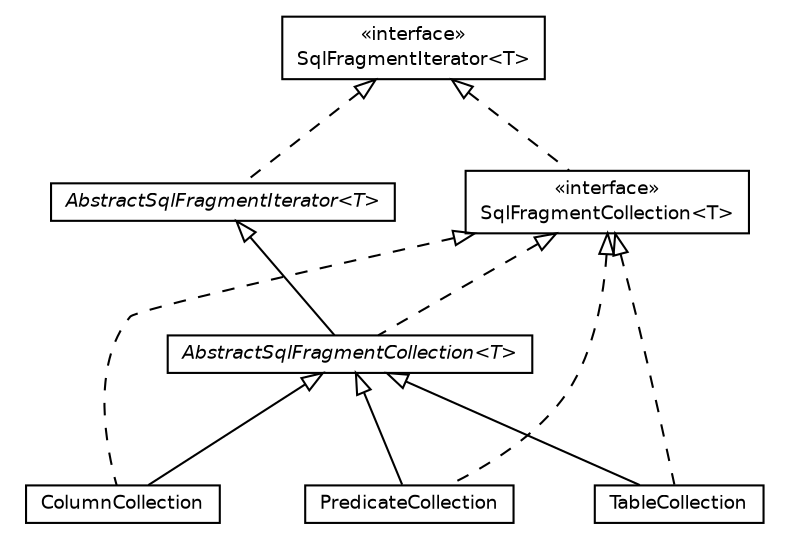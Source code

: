 #!/usr/local/bin/dot
#
# Class diagram 
# Generated by UMLGraph version R5_6 (http://www.umlgraph.org/)
#

digraph G {
	edge [fontname="Helvetica",fontsize=10,labelfontname="Helvetica",labelfontsize=10];
	node [fontname="Helvetica",fontsize=10,shape=plaintext];
	nodesep=0.25;
	ranksep=0.5;
	// net.ljcomputing.sql.collection.AbstractSqlFragmentCollection<T>
	c61 [label=<<table title="net.ljcomputing.sql.collection.AbstractSqlFragmentCollection" border="0" cellborder="1" cellspacing="0" cellpadding="2" port="p" href="./AbstractSqlFragmentCollection.html">
		<tr><td><table border="0" cellspacing="0" cellpadding="1">
<tr><td align="center" balign="center"><font face="Helvetica-Oblique"> AbstractSqlFragmentCollection&lt;T&gt; </font></td></tr>
		</table></td></tr>
		</table>>, URL="./AbstractSqlFragmentCollection.html", fontname="Helvetica", fontcolor="black", fontsize=9.0];
	// net.ljcomputing.sql.collection.SqlFragmentIterator<T>
	c62 [label=<<table title="net.ljcomputing.sql.collection.SqlFragmentIterator" border="0" cellborder="1" cellspacing="0" cellpadding="2" port="p" href="./SqlFragmentIterator.html">
		<tr><td><table border="0" cellspacing="0" cellpadding="1">
<tr><td align="center" balign="center"> &#171;interface&#187; </td></tr>
<tr><td align="center" balign="center"> SqlFragmentIterator&lt;T&gt; </td></tr>
		</table></td></tr>
		</table>>, URL="./SqlFragmentIterator.html", fontname="Helvetica", fontcolor="black", fontsize=9.0];
	// net.ljcomputing.sql.collection.AbstractSqlFragmentIterator<T>
	c63 [label=<<table title="net.ljcomputing.sql.collection.AbstractSqlFragmentIterator" border="0" cellborder="1" cellspacing="0" cellpadding="2" port="p" href="./AbstractSqlFragmentIterator.html">
		<tr><td><table border="0" cellspacing="0" cellpadding="1">
<tr><td align="center" balign="center"><font face="Helvetica-Oblique"> AbstractSqlFragmentIterator&lt;T&gt; </font></td></tr>
		</table></td></tr>
		</table>>, URL="./AbstractSqlFragmentIterator.html", fontname="Helvetica", fontcolor="black", fontsize=9.0];
	// net.ljcomputing.sql.collection.SqlFragmentCollection<T>
	c64 [label=<<table title="net.ljcomputing.sql.collection.SqlFragmentCollection" border="0" cellborder="1" cellspacing="0" cellpadding="2" port="p" href="./SqlFragmentCollection.html">
		<tr><td><table border="0" cellspacing="0" cellpadding="1">
<tr><td align="center" balign="center"> &#171;interface&#187; </td></tr>
<tr><td align="center" balign="center"> SqlFragmentCollection&lt;T&gt; </td></tr>
		</table></td></tr>
		</table>>, URL="./SqlFragmentCollection.html", fontname="Helvetica", fontcolor="black", fontsize=9.0];
	// net.ljcomputing.sql.collection.ColumnCollection
	c65 [label=<<table title="net.ljcomputing.sql.collection.ColumnCollection" border="0" cellborder="1" cellspacing="0" cellpadding="2" port="p" href="./ColumnCollection.html">
		<tr><td><table border="0" cellspacing="0" cellpadding="1">
<tr><td align="center" balign="center"> ColumnCollection </td></tr>
		</table></td></tr>
		</table>>, URL="./ColumnCollection.html", fontname="Helvetica", fontcolor="black", fontsize=9.0];
	// net.ljcomputing.sql.collection.PredicateCollection
	c66 [label=<<table title="net.ljcomputing.sql.collection.PredicateCollection" border="0" cellborder="1" cellspacing="0" cellpadding="2" port="p" href="./PredicateCollection.html">
		<tr><td><table border="0" cellspacing="0" cellpadding="1">
<tr><td align="center" balign="center"> PredicateCollection </td></tr>
		</table></td></tr>
		</table>>, URL="./PredicateCollection.html", fontname="Helvetica", fontcolor="black", fontsize=9.0];
	// net.ljcomputing.sql.collection.TableCollection
	c67 [label=<<table title="net.ljcomputing.sql.collection.TableCollection" border="0" cellborder="1" cellspacing="0" cellpadding="2" port="p" href="./TableCollection.html">
		<tr><td><table border="0" cellspacing="0" cellpadding="1">
<tr><td align="center" balign="center"> TableCollection </td></tr>
		</table></td></tr>
		</table>>, URL="./TableCollection.html", fontname="Helvetica", fontcolor="black", fontsize=9.0];
	//net.ljcomputing.sql.collection.AbstractSqlFragmentCollection<T> extends net.ljcomputing.sql.collection.AbstractSqlFragmentIterator<T>
	c63:p -> c61:p [dir=back,arrowtail=empty];
	//net.ljcomputing.sql.collection.AbstractSqlFragmentCollection<T> implements net.ljcomputing.sql.collection.SqlFragmentCollection<T>
	c64:p -> c61:p [dir=back,arrowtail=empty,style=dashed];
	//net.ljcomputing.sql.collection.AbstractSqlFragmentIterator<T> implements net.ljcomputing.sql.collection.SqlFragmentIterator<T>
	c62:p -> c63:p [dir=back,arrowtail=empty,style=dashed];
	//net.ljcomputing.sql.collection.SqlFragmentCollection<T> implements net.ljcomputing.sql.collection.SqlFragmentIterator<T>
	c62:p -> c64:p [dir=back,arrowtail=empty,style=dashed];
	//net.ljcomputing.sql.collection.ColumnCollection extends net.ljcomputing.sql.collection.AbstractSqlFragmentCollection<net.ljcomputing.sql.identifier.column.ColumnIdentifier>
	c61:p -> c65:p [dir=back,arrowtail=empty];
	//net.ljcomputing.sql.collection.ColumnCollection implements net.ljcomputing.sql.collection.SqlFragmentCollection<T>
	c64:p -> c65:p [dir=back,arrowtail=empty,style=dashed];
	//net.ljcomputing.sql.collection.PredicateCollection extends net.ljcomputing.sql.collection.AbstractSqlFragmentCollection<net.ljcomputing.sql.clause.Predicate>
	c61:p -> c66:p [dir=back,arrowtail=empty];
	//net.ljcomputing.sql.collection.PredicateCollection implements net.ljcomputing.sql.collection.SqlFragmentCollection<T>
	c64:p -> c66:p [dir=back,arrowtail=empty,style=dashed];
	//net.ljcomputing.sql.collection.TableCollection extends net.ljcomputing.sql.collection.AbstractSqlFragmentCollection<net.ljcomputing.sql.identifier.table.TableIdentifier>
	c61:p -> c67:p [dir=back,arrowtail=empty];
	//net.ljcomputing.sql.collection.TableCollection implements net.ljcomputing.sql.collection.SqlFragmentCollection<T>
	c64:p -> c67:p [dir=back,arrowtail=empty,style=dashed];
}

